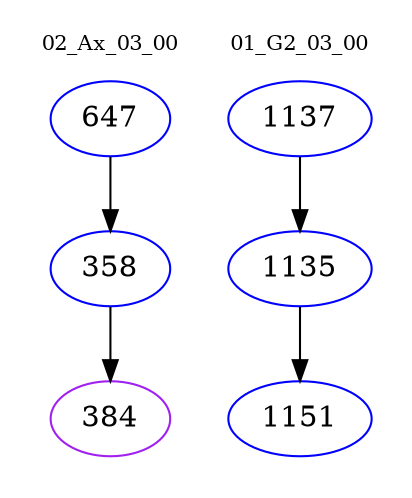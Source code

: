 digraph{
subgraph cluster_0 {
color = white
label = "02_Ax_03_00";
fontsize=10;
T0_647 [label="647", color="blue"]
T0_647 -> T0_358 [color="black"]
T0_358 [label="358", color="blue"]
T0_358 -> T0_384 [color="black"]
T0_384 [label="384", color="purple"]
}
subgraph cluster_1 {
color = white
label = "01_G2_03_00";
fontsize=10;
T1_1137 [label="1137", color="blue"]
T1_1137 -> T1_1135 [color="black"]
T1_1135 [label="1135", color="blue"]
T1_1135 -> T1_1151 [color="black"]
T1_1151 [label="1151", color="blue"]
}
}
